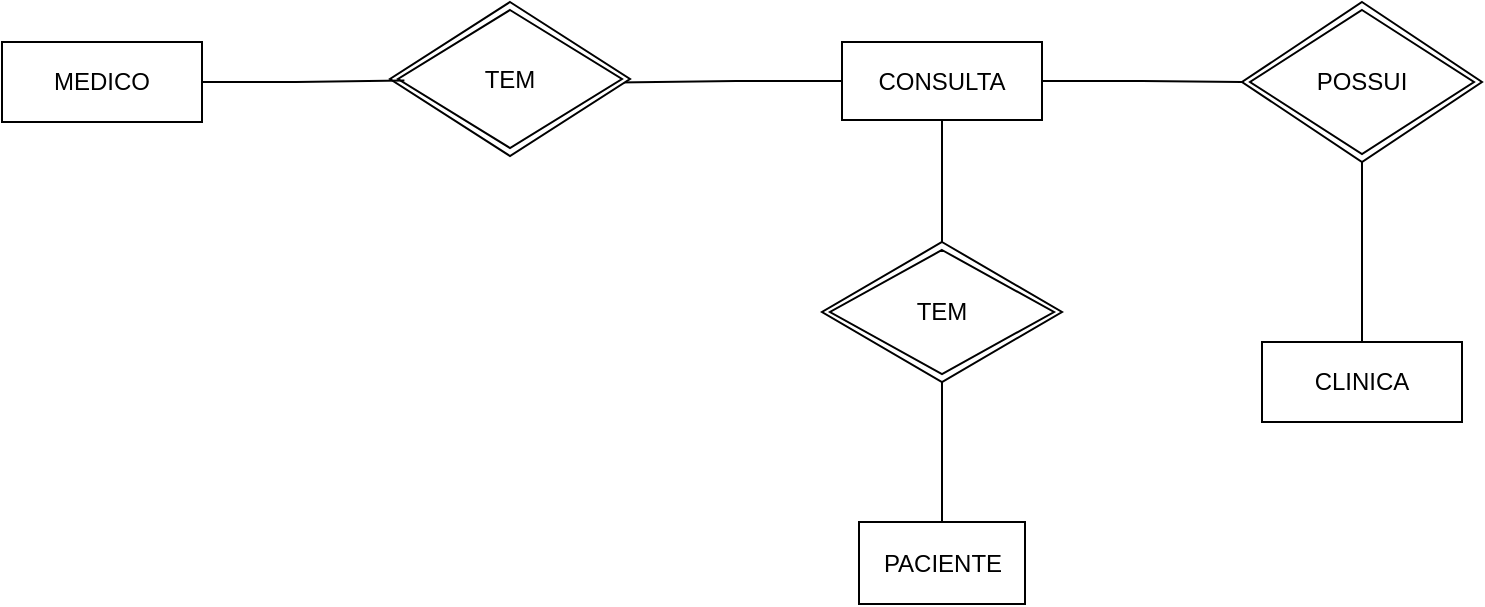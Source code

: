 <mxfile version="28.1.1" pages="3">
  <diagram name="Página-1" id="L3DvBP51TYQ-xOSv8rFj">
    <mxGraphModel dx="1042" dy="562" grid="1" gridSize="10" guides="1" tooltips="1" connect="1" arrows="1" fold="1" page="1" pageScale="1" pageWidth="827" pageHeight="1169" math="0" shadow="0">
      <root>
        <mxCell id="0" />
        <mxCell id="1" parent="0" />
        <mxCell id="EgsbApx6NEGk2cv3uZK1-1" value="MEDICO" style="whiteSpace=wrap;html=1;align=center;" vertex="1" parent="1">
          <mxGeometry x="40" y="40" width="100" height="40" as="geometry" />
        </mxCell>
        <mxCell id="EgsbApx6NEGk2cv3uZK1-16" style="edgeStyle=orthogonalEdgeStyle;rounded=0;orthogonalLoop=1;jettySize=auto;html=1;entryX=0.947;entryY=0.522;entryDx=0;entryDy=0;entryPerimeter=0;endArrow=none;endFill=0;" edge="1" parent="1" source="EgsbApx6NEGk2cv3uZK1-2" target="EgsbApx6NEGk2cv3uZK1-6">
          <mxGeometry relative="1" as="geometry">
            <mxPoint x="360" y="59" as="targetPoint" />
          </mxGeometry>
        </mxCell>
        <mxCell id="EgsbApx6NEGk2cv3uZK1-17" style="edgeStyle=orthogonalEdgeStyle;rounded=0;orthogonalLoop=1;jettySize=auto;html=1;entryX=0.5;entryY=0;entryDx=0;entryDy=0;endArrow=none;endFill=0;" edge="1" parent="1" source="EgsbApx6NEGk2cv3uZK1-2" target="EgsbApx6NEGk2cv3uZK1-7">
          <mxGeometry relative="1" as="geometry" />
        </mxCell>
        <mxCell id="EgsbApx6NEGk2cv3uZK1-19" style="edgeStyle=orthogonalEdgeStyle;rounded=0;orthogonalLoop=1;jettySize=auto;html=1;endArrow=none;endFill=0;" edge="1" parent="1" source="EgsbApx6NEGk2cv3uZK1-2" target="EgsbApx6NEGk2cv3uZK1-5">
          <mxGeometry relative="1" as="geometry" />
        </mxCell>
        <mxCell id="EgsbApx6NEGk2cv3uZK1-2" value="CONSULTA" style="whiteSpace=wrap;html=1;align=center;" vertex="1" parent="1">
          <mxGeometry x="460" y="40" width="100" height="39" as="geometry" />
        </mxCell>
        <mxCell id="EgsbApx6NEGk2cv3uZK1-3" value="PACIENTE" style="whiteSpace=wrap;html=1;align=center;" vertex="1" parent="1">
          <mxGeometry x="468.5" y="280" width="83" height="41" as="geometry" />
        </mxCell>
        <mxCell id="EgsbApx6NEGk2cv3uZK1-20" style="edgeStyle=orthogonalEdgeStyle;rounded=0;orthogonalLoop=1;jettySize=auto;html=1;entryX=0.5;entryY=1;entryDx=0;entryDy=0;endArrow=none;endFill=0;" edge="1" parent="1" source="EgsbApx6NEGk2cv3uZK1-4" target="EgsbApx6NEGk2cv3uZK1-5">
          <mxGeometry relative="1" as="geometry" />
        </mxCell>
        <mxCell id="EgsbApx6NEGk2cv3uZK1-4" value="CLINICA" style="whiteSpace=wrap;html=1;align=center;" vertex="1" parent="1">
          <mxGeometry x="670" y="190" width="100" height="40" as="geometry" />
        </mxCell>
        <mxCell id="EgsbApx6NEGk2cv3uZK1-5" value="POSSUI" style="shape=rhombus;double=1;perimeter=rhombusPerimeter;whiteSpace=wrap;html=1;align=center;" vertex="1" parent="1">
          <mxGeometry x="660" y="20" width="120" height="80" as="geometry" />
        </mxCell>
        <mxCell id="EgsbApx6NEGk2cv3uZK1-6" value="TEM" style="shape=rhombus;double=1;perimeter=rhombusPerimeter;whiteSpace=wrap;html=1;align=center;" vertex="1" parent="1">
          <mxGeometry x="234" y="20" width="120" height="77" as="geometry" />
        </mxCell>
        <mxCell id="EgsbApx6NEGk2cv3uZK1-18" style="edgeStyle=orthogonalEdgeStyle;rounded=0;orthogonalLoop=1;jettySize=auto;html=1;entryX=0.5;entryY=0;entryDx=0;entryDy=0;endArrow=none;endFill=0;" edge="1" parent="1" source="EgsbApx6NEGk2cv3uZK1-7" target="EgsbApx6NEGk2cv3uZK1-3">
          <mxGeometry relative="1" as="geometry" />
        </mxCell>
        <mxCell id="EgsbApx6NEGk2cv3uZK1-7" value="TEM" style="shape=rhombus;double=1;perimeter=rhombusPerimeter;whiteSpace=wrap;html=1;align=center;" vertex="1" parent="1">
          <mxGeometry x="450" y="140" width="120" height="70" as="geometry" />
        </mxCell>
        <mxCell id="EgsbApx6NEGk2cv3uZK1-14" style="edgeStyle=orthogonalEdgeStyle;rounded=0;orthogonalLoop=1;jettySize=auto;html=1;entryX=0.06;entryY=0.51;entryDx=0;entryDy=0;entryPerimeter=0;endArrow=none;endFill=0;" edge="1" parent="1" source="EgsbApx6NEGk2cv3uZK1-1" target="EgsbApx6NEGk2cv3uZK1-6">
          <mxGeometry relative="1" as="geometry" />
        </mxCell>
      </root>
    </mxGraphModel>
  </diagram>
  <diagram id="3d0Hmah7cJuIOWMs8n7e" name="Página-2">
    <mxGraphModel dx="1042" dy="562" grid="1" gridSize="10" guides="1" tooltips="1" connect="1" arrows="1" fold="1" page="1" pageScale="1" pageWidth="827" pageHeight="1169" math="0" shadow="0">
      <root>
        <mxCell id="0" />
        <mxCell id="1" parent="0" />
        <mxCell id="kbJ7iS7NBEXP9L_ssSHj-7" style="edgeStyle=orthogonalEdgeStyle;rounded=0;orthogonalLoop=1;jettySize=auto;html=1;entryX=0.5;entryY=0;entryDx=0;entryDy=0;endArrow=none;endFill=0;" edge="1" parent="1" source="kbJ7iS7NBEXP9L_ssSHj-1" target="kbJ7iS7NBEXP9L_ssSHj-6">
          <mxGeometry relative="1" as="geometry" />
        </mxCell>
        <mxCell id="kbJ7iS7NBEXP9L_ssSHj-1" value="CLIENTE" style="whiteSpace=wrap;html=1;align=center;" vertex="1" parent="1">
          <mxGeometry x="270" y="217.5" width="100" height="43" as="geometry" />
        </mxCell>
        <mxCell id="kbJ7iS7NBEXP9L_ssSHj-23" style="edgeStyle=orthogonalEdgeStyle;rounded=0;orthogonalLoop=1;jettySize=auto;html=1;endArrow=none;endFill=0;" edge="1" parent="1" source="kbJ7iS7NBEXP9L_ssSHj-2" target="kbJ7iS7NBEXP9L_ssSHj-22">
          <mxGeometry relative="1" as="geometry" />
        </mxCell>
        <mxCell id="kbJ7iS7NBEXP9L_ssSHj-2" value="PRODUTO" style="whiteSpace=wrap;html=1;align=center;" vertex="1" parent="1">
          <mxGeometry x="698" y="360" width="100" height="40" as="geometry" />
        </mxCell>
        <mxCell id="kbJ7iS7NBEXP9L_ssSHj-30" style="edgeStyle=orthogonalEdgeStyle;rounded=0;orthogonalLoop=1;jettySize=auto;html=1;entryX=0.5;entryY=1;entryDx=0;entryDy=0;endArrow=none;endFill=0;" edge="1" parent="1" source="kbJ7iS7NBEXP9L_ssSHj-3" target="kbJ7iS7NBEXP9L_ssSHj-18">
          <mxGeometry relative="1" as="geometry">
            <mxPoint x="100" y="440" as="targetPoint" />
          </mxGeometry>
        </mxCell>
        <mxCell id="kbJ7iS7NBEXP9L_ssSHj-3" value="PEDIDO" style="whiteSpace=wrap;html=1;align=center;" vertex="1" parent="1">
          <mxGeometry x="270" y="540" width="100" height="45" as="geometry" />
        </mxCell>
        <mxCell id="kbJ7iS7NBEXP9L_ssSHj-4" value="ITEM_DO_PEDIDO" style="whiteSpace=wrap;html=1;align=center;" vertex="1" parent="1">
          <mxGeometry x="450" y="387.5" width="130" height="40" as="geometry" />
        </mxCell>
        <mxCell id="kbJ7iS7NBEXP9L_ssSHj-5" value="PAGAMENTO" style="whiteSpace=wrap;html=1;align=center;" vertex="1" parent="1">
          <mxGeometry x="698" y="542.5" width="100" height="40" as="geometry" />
        </mxCell>
        <mxCell id="kbJ7iS7NBEXP9L_ssSHj-8" style="edgeStyle=orthogonalEdgeStyle;rounded=0;orthogonalLoop=1;jettySize=auto;html=1;entryX=0.5;entryY=0;entryDx=0;entryDy=0;endArrow=none;endFill=0;" edge="1" parent="1" source="kbJ7iS7NBEXP9L_ssSHj-6" target="kbJ7iS7NBEXP9L_ssSHj-3">
          <mxGeometry relative="1" as="geometry" />
        </mxCell>
        <mxCell id="kbJ7iS7NBEXP9L_ssSHj-9" style="edgeStyle=orthogonalEdgeStyle;rounded=0;orthogonalLoop=1;jettySize=auto;html=1;entryX=0;entryY=0.5;entryDx=0;entryDy=0;endArrow=none;endFill=0;" edge="1" parent="1" source="kbJ7iS7NBEXP9L_ssSHj-6" target="kbJ7iS7NBEXP9L_ssSHj-4">
          <mxGeometry relative="1" as="geometry" />
        </mxCell>
        <mxCell id="kbJ7iS7NBEXP9L_ssSHj-6" value="POSSUI" style="shape=rhombus;double=1;perimeter=rhombusPerimeter;whiteSpace=wrap;html=1;align=center;" vertex="1" parent="1">
          <mxGeometry x="260" y="377.5" width="120" height="60" as="geometry" />
        </mxCell>
        <mxCell id="kbJ7iS7NBEXP9L_ssSHj-12" style="edgeStyle=orthogonalEdgeStyle;rounded=0;orthogonalLoop=1;jettySize=auto;html=1;entryX=0;entryY=0.5;entryDx=0;entryDy=0;endArrow=none;endFill=0;" edge="1" parent="1" source="kbJ7iS7NBEXP9L_ssSHj-10" target="kbJ7iS7NBEXP9L_ssSHj-2">
          <mxGeometry relative="1" as="geometry" />
        </mxCell>
        <mxCell id="kbJ7iS7NBEXP9L_ssSHj-27" style="edgeStyle=orthogonalEdgeStyle;rounded=0;orthogonalLoop=1;jettySize=auto;html=1;entryX=0.5;entryY=0;entryDx=0;entryDy=0;endArrow=none;endFill=0;" edge="1" parent="1" source="kbJ7iS7NBEXP9L_ssSHj-10" target="kbJ7iS7NBEXP9L_ssSHj-4">
          <mxGeometry relative="1" as="geometry" />
        </mxCell>
        <mxCell id="kbJ7iS7NBEXP9L_ssSHj-10" value="TEM" style="shape=rhombus;double=1;perimeter=rhombusPerimeter;whiteSpace=wrap;html=1;align=center;" vertex="1" parent="1">
          <mxGeometry x="455" y="200.5" width="120" height="60" as="geometry" />
        </mxCell>
        <mxCell id="kbJ7iS7NBEXP9L_ssSHj-15" style="edgeStyle=orthogonalEdgeStyle;rounded=0;orthogonalLoop=1;jettySize=auto;html=1;entryX=1;entryY=0.5;entryDx=0;entryDy=0;endArrow=none;endFill=0;" edge="1" parent="1" source="kbJ7iS7NBEXP9L_ssSHj-14" target="kbJ7iS7NBEXP9L_ssSHj-3">
          <mxGeometry relative="1" as="geometry" />
        </mxCell>
        <mxCell id="kbJ7iS7NBEXP9L_ssSHj-16" style="edgeStyle=orthogonalEdgeStyle;rounded=0;orthogonalLoop=1;jettySize=auto;html=1;endArrow=none;endFill=0;" edge="1" parent="1" source="kbJ7iS7NBEXP9L_ssSHj-14" target="kbJ7iS7NBEXP9L_ssSHj-5">
          <mxGeometry relative="1" as="geometry" />
        </mxCell>
        <mxCell id="kbJ7iS7NBEXP9L_ssSHj-14" value="TEM" style="shape=rhombus;double=1;perimeter=rhombusPerimeter;whiteSpace=wrap;html=1;align=center;" vertex="1" parent="1">
          <mxGeometry x="475" y="532.5" width="120" height="60" as="geometry" />
        </mxCell>
        <mxCell id="kbJ7iS7NBEXP9L_ssSHj-17" value="CATEGORIA" style="whiteSpace=wrap;html=1;align=center;" vertex="1" parent="1">
          <mxGeometry x="698" y="92.5" width="100" height="40" as="geometry" />
        </mxCell>
        <mxCell id="kbJ7iS7NBEXP9L_ssSHj-18" value="ENDERECO_DE_ENTREGA" style="whiteSpace=wrap;html=1;align=center;" vertex="1" parent="1">
          <mxGeometry x="15" y="400" width="190" height="40" as="geometry" />
        </mxCell>
        <mxCell id="kbJ7iS7NBEXP9L_ssSHj-21" style="edgeStyle=orthogonalEdgeStyle;rounded=0;orthogonalLoop=1;jettySize=auto;html=1;endArrow=none;endFill=0;" edge="1" parent="1" source="kbJ7iS7NBEXP9L_ssSHj-19" target="kbJ7iS7NBEXP9L_ssSHj-18">
          <mxGeometry relative="1" as="geometry" />
        </mxCell>
        <mxCell id="kbJ7iS7NBEXP9L_ssSHj-28" style="edgeStyle=orthogonalEdgeStyle;rounded=0;orthogonalLoop=1;jettySize=auto;html=1;entryX=0;entryY=0.5;entryDx=0;entryDy=0;endArrow=none;endFill=0;" edge="1" parent="1" source="kbJ7iS7NBEXP9L_ssSHj-19" target="kbJ7iS7NBEXP9L_ssSHj-1">
          <mxGeometry relative="1" as="geometry" />
        </mxCell>
        <mxCell id="kbJ7iS7NBEXP9L_ssSHj-19" value="POSSUI" style="shape=rhombus;double=1;perimeter=rhombusPerimeter;whiteSpace=wrap;html=1;align=center;" vertex="1" parent="1">
          <mxGeometry x="50" y="209" width="120" height="60" as="geometry" />
        </mxCell>
        <mxCell id="kbJ7iS7NBEXP9L_ssSHj-31" style="edgeStyle=orthogonalEdgeStyle;rounded=0;orthogonalLoop=1;jettySize=auto;html=1;endArrow=none;endFill=0;" edge="1" parent="1" source="kbJ7iS7NBEXP9L_ssSHj-22" target="kbJ7iS7NBEXP9L_ssSHj-17">
          <mxGeometry relative="1" as="geometry" />
        </mxCell>
        <mxCell id="kbJ7iS7NBEXP9L_ssSHj-22" value="TEM" style="shape=rhombus;double=1;perimeter=rhombusPerimeter;whiteSpace=wrap;html=1;align=center;" vertex="1" parent="1">
          <mxGeometry x="688" y="193" width="120" height="60" as="geometry" />
        </mxCell>
      </root>
    </mxGraphModel>
  </diagram>
  <diagram id="CW4dYzKGc7yGG0cZqXbe" name="Página-3">
    <mxGraphModel dx="1042" dy="562" grid="1" gridSize="10" guides="1" tooltips="1" connect="1" arrows="1" fold="1" page="1" pageScale="1" pageWidth="827" pageHeight="1169" math="0" shadow="0">
      <root>
        <mxCell id="0" />
        <mxCell id="1" parent="0" />
        <mxCell id="iRpo1IHCUcNu_uW5XU9p-1" value="CLIENTE" style="shape=table;startSize=30;container=1;collapsible=1;childLayout=tableLayout;fixedRows=1;rowLines=0;fontStyle=1;align=center;resizeLast=1;html=1;" vertex="1" parent="1">
          <mxGeometry x="40" y="50" width="260" height="220" as="geometry" />
        </mxCell>
        <mxCell id="iRpo1IHCUcNu_uW5XU9p-2" value="" style="shape=tableRow;horizontal=0;startSize=0;swimlaneHead=0;swimlaneBody=0;fillColor=none;collapsible=0;dropTarget=0;points=[[0,0.5],[1,0.5]];portConstraint=eastwest;top=0;left=0;right=0;bottom=1;" vertex="1" parent="iRpo1IHCUcNu_uW5XU9p-1">
          <mxGeometry y="30" width="260" height="40" as="geometry" />
        </mxCell>
        <mxCell id="iRpo1IHCUcNu_uW5XU9p-3" value="PK" style="shape=partialRectangle;connectable=0;fillColor=none;top=0;left=0;bottom=0;right=0;fontStyle=1;overflow=hidden;whiteSpace=wrap;html=1;" vertex="1" parent="iRpo1IHCUcNu_uW5XU9p-2">
          <mxGeometry width="30" height="40" as="geometry">
            <mxRectangle width="30" height="40" as="alternateBounds" />
          </mxGeometry>
        </mxCell>
        <mxCell id="iRpo1IHCUcNu_uW5XU9p-4" value="cliente_id" style="shape=partialRectangle;connectable=0;fillColor=none;top=0;left=0;bottom=0;right=0;align=left;spacingLeft=6;fontStyle=5;overflow=hidden;whiteSpace=wrap;html=1;" vertex="1" parent="iRpo1IHCUcNu_uW5XU9p-2">
          <mxGeometry x="30" width="230" height="40" as="geometry">
            <mxRectangle width="230" height="40" as="alternateBounds" />
          </mxGeometry>
        </mxCell>
        <mxCell id="iRpo1IHCUcNu_uW5XU9p-5" value="" style="shape=tableRow;horizontal=0;startSize=0;swimlaneHead=0;swimlaneBody=0;fillColor=none;collapsible=0;dropTarget=0;points=[[0,0.5],[1,0.5]];portConstraint=eastwest;top=0;left=0;right=0;bottom=0;" vertex="1" parent="iRpo1IHCUcNu_uW5XU9p-1">
          <mxGeometry y="70" width="260" height="30" as="geometry" />
        </mxCell>
        <mxCell id="iRpo1IHCUcNu_uW5XU9p-6" value="" style="shape=partialRectangle;connectable=0;fillColor=none;top=0;left=0;bottom=0;right=0;editable=1;overflow=hidden;whiteSpace=wrap;html=1;" vertex="1" parent="iRpo1IHCUcNu_uW5XU9p-5">
          <mxGeometry width="30" height="30" as="geometry">
            <mxRectangle width="30" height="30" as="alternateBounds" />
          </mxGeometry>
        </mxCell>
        <mxCell id="iRpo1IHCUcNu_uW5XU9p-7" value="nome_completo" style="shape=partialRectangle;connectable=0;fillColor=none;top=0;left=0;bottom=0;right=0;align=left;spacingLeft=6;overflow=hidden;whiteSpace=wrap;html=1;" vertex="1" parent="iRpo1IHCUcNu_uW5XU9p-5">
          <mxGeometry x="30" width="230" height="30" as="geometry">
            <mxRectangle width="230" height="30" as="alternateBounds" />
          </mxGeometry>
        </mxCell>
        <mxCell id="iRpo1IHCUcNu_uW5XU9p-8" value="" style="shape=tableRow;horizontal=0;startSize=0;swimlaneHead=0;swimlaneBody=0;fillColor=none;collapsible=0;dropTarget=0;points=[[0,0.5],[1,0.5]];portConstraint=eastwest;top=0;left=0;right=0;bottom=0;" vertex="1" parent="iRpo1IHCUcNu_uW5XU9p-1">
          <mxGeometry y="100" width="260" height="30" as="geometry" />
        </mxCell>
        <mxCell id="iRpo1IHCUcNu_uW5XU9p-9" value="" style="shape=partialRectangle;connectable=0;fillColor=none;top=0;left=0;bottom=0;right=0;editable=1;overflow=hidden;whiteSpace=wrap;html=1;" vertex="1" parent="iRpo1IHCUcNu_uW5XU9p-8">
          <mxGeometry width="30" height="30" as="geometry">
            <mxRectangle width="30" height="30" as="alternateBounds" />
          </mxGeometry>
        </mxCell>
        <mxCell id="iRpo1IHCUcNu_uW5XU9p-10" value="email" style="shape=partialRectangle;connectable=0;fillColor=none;top=0;left=0;bottom=0;right=0;align=left;spacingLeft=6;overflow=hidden;whiteSpace=wrap;html=1;" vertex="1" parent="iRpo1IHCUcNu_uW5XU9p-8">
          <mxGeometry x="30" width="230" height="30" as="geometry">
            <mxRectangle width="230" height="30" as="alternateBounds" />
          </mxGeometry>
        </mxCell>
        <mxCell id="iRpo1IHCUcNu_uW5XU9p-11" value="" style="shape=tableRow;horizontal=0;startSize=0;swimlaneHead=0;swimlaneBody=0;fillColor=none;collapsible=0;dropTarget=0;points=[[0,0.5],[1,0.5]];portConstraint=eastwest;top=0;left=0;right=0;bottom=0;" vertex="1" parent="iRpo1IHCUcNu_uW5XU9p-1">
          <mxGeometry y="130" width="260" height="30" as="geometry" />
        </mxCell>
        <mxCell id="iRpo1IHCUcNu_uW5XU9p-12" value="" style="shape=partialRectangle;connectable=0;fillColor=none;top=0;left=0;bottom=0;right=0;editable=1;overflow=hidden;whiteSpace=wrap;html=1;" vertex="1" parent="iRpo1IHCUcNu_uW5XU9p-11">
          <mxGeometry width="30" height="30" as="geometry">
            <mxRectangle width="30" height="30" as="alternateBounds" />
          </mxGeometry>
        </mxCell>
        <mxCell id="iRpo1IHCUcNu_uW5XU9p-13" value="senha" style="shape=partialRectangle;connectable=0;fillColor=none;top=0;left=0;bottom=0;right=0;align=left;spacingLeft=6;overflow=hidden;whiteSpace=wrap;html=1;" vertex="1" parent="iRpo1IHCUcNu_uW5XU9p-11">
          <mxGeometry x="30" width="230" height="30" as="geometry">
            <mxRectangle width="230" height="30" as="alternateBounds" />
          </mxGeometry>
        </mxCell>
        <mxCell id="0ildoNA5eI5N0oJXUpCc-26" value="" style="shape=tableRow;horizontal=0;startSize=0;swimlaneHead=0;swimlaneBody=0;fillColor=none;collapsible=0;dropTarget=0;points=[[0,0.5],[1,0.5]];portConstraint=eastwest;top=0;left=0;right=0;bottom=0;" vertex="1" parent="iRpo1IHCUcNu_uW5XU9p-1">
          <mxGeometry y="160" width="260" height="30" as="geometry" />
        </mxCell>
        <mxCell id="0ildoNA5eI5N0oJXUpCc-27" value="" style="shape=partialRectangle;connectable=0;fillColor=none;top=0;left=0;bottom=0;right=0;editable=1;overflow=hidden;whiteSpace=wrap;html=1;" vertex="1" parent="0ildoNA5eI5N0oJXUpCc-26">
          <mxGeometry width="30" height="30" as="geometry">
            <mxRectangle width="30" height="30" as="alternateBounds" />
          </mxGeometry>
        </mxCell>
        <mxCell id="0ildoNA5eI5N0oJXUpCc-28" value="telefone" style="shape=partialRectangle;connectable=0;fillColor=none;top=0;left=0;bottom=0;right=0;align=left;spacingLeft=6;overflow=hidden;whiteSpace=wrap;html=1;" vertex="1" parent="0ildoNA5eI5N0oJXUpCc-26">
          <mxGeometry x="30" width="230" height="30" as="geometry">
            <mxRectangle width="230" height="30" as="alternateBounds" />
          </mxGeometry>
        </mxCell>
        <mxCell id="0ildoNA5eI5N0oJXUpCc-29" value="" style="shape=tableRow;horizontal=0;startSize=0;swimlaneHead=0;swimlaneBody=0;fillColor=none;collapsible=0;dropTarget=0;points=[[0,0.5],[1,0.5]];portConstraint=eastwest;top=0;left=0;right=0;bottom=0;" vertex="1" parent="iRpo1IHCUcNu_uW5XU9p-1">
          <mxGeometry y="190" width="260" height="30" as="geometry" />
        </mxCell>
        <mxCell id="0ildoNA5eI5N0oJXUpCc-30" value="" style="shape=partialRectangle;connectable=0;fillColor=none;top=0;left=0;bottom=0;right=0;editable=1;overflow=hidden;whiteSpace=wrap;html=1;" vertex="1" parent="0ildoNA5eI5N0oJXUpCc-29">
          <mxGeometry width="30" height="30" as="geometry">
            <mxRectangle width="30" height="30" as="alternateBounds" />
          </mxGeometry>
        </mxCell>
        <mxCell id="0ildoNA5eI5N0oJXUpCc-31" value="data_cadastro" style="shape=partialRectangle;connectable=0;fillColor=none;top=0;left=0;bottom=0;right=0;align=left;spacingLeft=6;overflow=hidden;whiteSpace=wrap;html=1;" vertex="1" parent="0ildoNA5eI5N0oJXUpCc-29">
          <mxGeometry x="30" width="230" height="30" as="geometry">
            <mxRectangle width="230" height="30" as="alternateBounds" />
          </mxGeometry>
        </mxCell>
        <mxCell id="0ildoNA5eI5N0oJXUpCc-35" value="PRODUTO" style="shape=table;startSize=30;container=1;collapsible=1;childLayout=tableLayout;fixedRows=1;rowLines=0;fontStyle=1;align=center;resizeLast=1;html=1;" vertex="1" parent="1">
          <mxGeometry x="470" y="50" width="260" height="220" as="geometry" />
        </mxCell>
        <mxCell id="0ildoNA5eI5N0oJXUpCc-36" value="" style="shape=tableRow;horizontal=0;startSize=0;swimlaneHead=0;swimlaneBody=0;fillColor=none;collapsible=0;dropTarget=0;points=[[0,0.5],[1,0.5]];portConstraint=eastwest;top=0;left=0;right=0;bottom=1;" vertex="1" parent="0ildoNA5eI5N0oJXUpCc-35">
          <mxGeometry y="30" width="260" height="40" as="geometry" />
        </mxCell>
        <mxCell id="0ildoNA5eI5N0oJXUpCc-37" value="PK" style="shape=partialRectangle;connectable=0;fillColor=none;top=0;left=0;bottom=0;right=0;fontStyle=1;overflow=hidden;whiteSpace=wrap;html=1;" vertex="1" parent="0ildoNA5eI5N0oJXUpCc-36">
          <mxGeometry width="30" height="40" as="geometry">
            <mxRectangle width="30" height="40" as="alternateBounds" />
          </mxGeometry>
        </mxCell>
        <mxCell id="0ildoNA5eI5N0oJXUpCc-38" value="produto_id" style="shape=partialRectangle;connectable=0;fillColor=none;top=0;left=0;bottom=0;right=0;align=left;spacingLeft=6;fontStyle=5;overflow=hidden;whiteSpace=wrap;html=1;" vertex="1" parent="0ildoNA5eI5N0oJXUpCc-36">
          <mxGeometry x="30" width="230" height="40" as="geometry">
            <mxRectangle width="230" height="40" as="alternateBounds" />
          </mxGeometry>
        </mxCell>
        <mxCell id="0ildoNA5eI5N0oJXUpCc-39" value="" style="shape=tableRow;horizontal=0;startSize=0;swimlaneHead=0;swimlaneBody=0;fillColor=none;collapsible=0;dropTarget=0;points=[[0,0.5],[1,0.5]];portConstraint=eastwest;top=0;left=0;right=0;bottom=0;" vertex="1" parent="0ildoNA5eI5N0oJXUpCc-35">
          <mxGeometry y="70" width="260" height="30" as="geometry" />
        </mxCell>
        <mxCell id="0ildoNA5eI5N0oJXUpCc-40" value="" style="shape=partialRectangle;connectable=0;fillColor=none;top=0;left=0;bottom=0;right=0;editable=1;overflow=hidden;whiteSpace=wrap;html=1;" vertex="1" parent="0ildoNA5eI5N0oJXUpCc-39">
          <mxGeometry width="30" height="30" as="geometry">
            <mxRectangle width="30" height="30" as="alternateBounds" />
          </mxGeometry>
        </mxCell>
        <mxCell id="0ildoNA5eI5N0oJXUpCc-41" value="nome_produto" style="shape=partialRectangle;connectable=0;fillColor=none;top=0;left=0;bottom=0;right=0;align=left;spacingLeft=6;overflow=hidden;whiteSpace=wrap;html=1;" vertex="1" parent="0ildoNA5eI5N0oJXUpCc-39">
          <mxGeometry x="30" width="230" height="30" as="geometry">
            <mxRectangle width="230" height="30" as="alternateBounds" />
          </mxGeometry>
        </mxCell>
        <mxCell id="0ildoNA5eI5N0oJXUpCc-42" value="" style="shape=tableRow;horizontal=0;startSize=0;swimlaneHead=0;swimlaneBody=0;fillColor=none;collapsible=0;dropTarget=0;points=[[0,0.5],[1,0.5]];portConstraint=eastwest;top=0;left=0;right=0;bottom=0;" vertex="1" parent="0ildoNA5eI5N0oJXUpCc-35">
          <mxGeometry y="100" width="260" height="30" as="geometry" />
        </mxCell>
        <mxCell id="0ildoNA5eI5N0oJXUpCc-43" value="" style="shape=partialRectangle;connectable=0;fillColor=none;top=0;left=0;bottom=0;right=0;editable=1;overflow=hidden;whiteSpace=wrap;html=1;" vertex="1" parent="0ildoNA5eI5N0oJXUpCc-42">
          <mxGeometry width="30" height="30" as="geometry">
            <mxRectangle width="30" height="30" as="alternateBounds" />
          </mxGeometry>
        </mxCell>
        <mxCell id="0ildoNA5eI5N0oJXUpCc-44" value="descricao" style="shape=partialRectangle;connectable=0;fillColor=none;top=0;left=0;bottom=0;right=0;align=left;spacingLeft=6;overflow=hidden;whiteSpace=wrap;html=1;" vertex="1" parent="0ildoNA5eI5N0oJXUpCc-42">
          <mxGeometry x="30" width="230" height="30" as="geometry">
            <mxRectangle width="230" height="30" as="alternateBounds" />
          </mxGeometry>
        </mxCell>
        <mxCell id="0ildoNA5eI5N0oJXUpCc-45" value="" style="shape=tableRow;horizontal=0;startSize=0;swimlaneHead=0;swimlaneBody=0;fillColor=none;collapsible=0;dropTarget=0;points=[[0,0.5],[1,0.5]];portConstraint=eastwest;top=0;left=0;right=0;bottom=0;" vertex="1" parent="0ildoNA5eI5N0oJXUpCc-35">
          <mxGeometry y="130" width="260" height="30" as="geometry" />
        </mxCell>
        <mxCell id="0ildoNA5eI5N0oJXUpCc-46" value="" style="shape=partialRectangle;connectable=0;fillColor=none;top=0;left=0;bottom=0;right=0;editable=1;overflow=hidden;whiteSpace=wrap;html=1;" vertex="1" parent="0ildoNA5eI5N0oJXUpCc-45">
          <mxGeometry width="30" height="30" as="geometry">
            <mxRectangle width="30" height="30" as="alternateBounds" />
          </mxGeometry>
        </mxCell>
        <mxCell id="0ildoNA5eI5N0oJXUpCc-47" value="preco" style="shape=partialRectangle;connectable=0;fillColor=none;top=0;left=0;bottom=0;right=0;align=left;spacingLeft=6;overflow=hidden;whiteSpace=wrap;html=1;" vertex="1" parent="0ildoNA5eI5N0oJXUpCc-45">
          <mxGeometry x="30" width="230" height="30" as="geometry">
            <mxRectangle width="230" height="30" as="alternateBounds" />
          </mxGeometry>
        </mxCell>
        <mxCell id="0ildoNA5eI5N0oJXUpCc-48" value="" style="shape=tableRow;horizontal=0;startSize=0;swimlaneHead=0;swimlaneBody=0;fillColor=none;collapsible=0;dropTarget=0;points=[[0,0.5],[1,0.5]];portConstraint=eastwest;top=0;left=0;right=0;bottom=0;" vertex="1" parent="0ildoNA5eI5N0oJXUpCc-35">
          <mxGeometry y="160" width="260" height="30" as="geometry" />
        </mxCell>
        <mxCell id="0ildoNA5eI5N0oJXUpCc-49" value="" style="shape=partialRectangle;connectable=0;fillColor=none;top=0;left=0;bottom=0;right=0;editable=1;overflow=hidden;whiteSpace=wrap;html=1;" vertex="1" parent="0ildoNA5eI5N0oJXUpCc-48">
          <mxGeometry width="30" height="30" as="geometry">
            <mxRectangle width="30" height="30" as="alternateBounds" />
          </mxGeometry>
        </mxCell>
        <mxCell id="0ildoNA5eI5N0oJXUpCc-50" value="estoque_disponivel" style="shape=partialRectangle;connectable=0;fillColor=none;top=0;left=0;bottom=0;right=0;align=left;spacingLeft=6;overflow=hidden;whiteSpace=wrap;html=1;" vertex="1" parent="0ildoNA5eI5N0oJXUpCc-48">
          <mxGeometry x="30" width="230" height="30" as="geometry">
            <mxRectangle width="230" height="30" as="alternateBounds" />
          </mxGeometry>
        </mxCell>
        <mxCell id="0ildoNA5eI5N0oJXUpCc-51" value="" style="shape=tableRow;horizontal=0;startSize=0;swimlaneHead=0;swimlaneBody=0;fillColor=none;collapsible=0;dropTarget=0;points=[[0,0.5],[1,0.5]];portConstraint=eastwest;top=0;left=0;right=0;bottom=0;" vertex="1" parent="0ildoNA5eI5N0oJXUpCc-35">
          <mxGeometry y="190" width="260" height="30" as="geometry" />
        </mxCell>
        <mxCell id="0ildoNA5eI5N0oJXUpCc-52" value="" style="shape=partialRectangle;connectable=0;fillColor=none;top=0;left=0;bottom=0;right=0;editable=1;overflow=hidden;whiteSpace=wrap;html=1;" vertex="1" parent="0ildoNA5eI5N0oJXUpCc-51">
          <mxGeometry width="30" height="30" as="geometry">
            <mxRectangle width="30" height="30" as="alternateBounds" />
          </mxGeometry>
        </mxCell>
        <mxCell id="0ildoNA5eI5N0oJXUpCc-53" value="imagem_url" style="shape=partialRectangle;connectable=0;fillColor=none;top=0;left=0;bottom=0;right=0;align=left;spacingLeft=6;overflow=hidden;whiteSpace=wrap;html=1;" vertex="1" parent="0ildoNA5eI5N0oJXUpCc-51">
          <mxGeometry x="30" width="230" height="30" as="geometry">
            <mxRectangle width="230" height="30" as="alternateBounds" />
          </mxGeometry>
        </mxCell>
        <mxCell id="idt3Gsu_gTbjwY587gAG-89" value="PEDIDO" style="shape=table;startSize=30;container=1;collapsible=1;childLayout=tableLayout;fixedRows=1;rowLines=0;fontStyle=1;align=center;resizeLast=1;html=1;whiteSpace=wrap;" vertex="1" parent="1">
          <mxGeometry x="40" y="310" width="260" height="180" as="geometry" />
        </mxCell>
        <mxCell id="idt3Gsu_gTbjwY587gAG-90" value="" style="shape=tableRow;horizontal=0;startSize=0;swimlaneHead=0;swimlaneBody=0;fillColor=none;collapsible=0;dropTarget=0;points=[[0,0.5],[1,0.5]];portConstraint=eastwest;top=0;left=0;right=0;bottom=0;html=1;" vertex="1" parent="idt3Gsu_gTbjwY587gAG-89">
          <mxGeometry y="30" width="260" height="30" as="geometry" />
        </mxCell>
        <mxCell id="idt3Gsu_gTbjwY587gAG-91" value="PK" style="shape=partialRectangle;connectable=0;fillColor=none;top=0;left=0;bottom=0;right=0;fontStyle=1;overflow=hidden;html=1;whiteSpace=wrap;" vertex="1" parent="idt3Gsu_gTbjwY587gAG-90">
          <mxGeometry width="60" height="30" as="geometry">
            <mxRectangle width="60" height="30" as="alternateBounds" />
          </mxGeometry>
        </mxCell>
        <mxCell id="idt3Gsu_gTbjwY587gAG-92" value="pedido_id" style="shape=partialRectangle;connectable=0;fillColor=none;top=0;left=0;bottom=0;right=0;align=left;spacingLeft=6;fontStyle=5;overflow=hidden;html=1;whiteSpace=wrap;" vertex="1" parent="idt3Gsu_gTbjwY587gAG-90">
          <mxGeometry x="60" width="200" height="30" as="geometry">
            <mxRectangle width="200" height="30" as="alternateBounds" />
          </mxGeometry>
        </mxCell>
        <mxCell id="idt3Gsu_gTbjwY587gAG-93" value="" style="shape=tableRow;horizontal=0;startSize=0;swimlaneHead=0;swimlaneBody=0;fillColor=none;collapsible=0;dropTarget=0;points=[[0,0.5],[1,0.5]];portConstraint=eastwest;top=0;left=0;right=0;bottom=1;html=1;" vertex="1" parent="idt3Gsu_gTbjwY587gAG-89">
          <mxGeometry y="60" width="260" height="30" as="geometry" />
        </mxCell>
        <mxCell id="idt3Gsu_gTbjwY587gAG-94" value="FK" style="shape=partialRectangle;connectable=0;fillColor=none;top=0;left=0;bottom=0;right=0;fontStyle=1;overflow=hidden;html=1;whiteSpace=wrap;" vertex="1" parent="idt3Gsu_gTbjwY587gAG-93">
          <mxGeometry width="60" height="30" as="geometry">
            <mxRectangle width="60" height="30" as="alternateBounds" />
          </mxGeometry>
        </mxCell>
        <mxCell id="idt3Gsu_gTbjwY587gAG-95" value="cliente_id" style="shape=partialRectangle;connectable=0;fillColor=none;top=0;left=0;bottom=0;right=0;align=left;spacingLeft=6;fontStyle=5;overflow=hidden;html=1;whiteSpace=wrap;" vertex="1" parent="idt3Gsu_gTbjwY587gAG-93">
          <mxGeometry x="60" width="200" height="30" as="geometry">
            <mxRectangle width="200" height="30" as="alternateBounds" />
          </mxGeometry>
        </mxCell>
        <mxCell id="idt3Gsu_gTbjwY587gAG-96" value="" style="shape=tableRow;horizontal=0;startSize=0;swimlaneHead=0;swimlaneBody=0;fillColor=none;collapsible=0;dropTarget=0;points=[[0,0.5],[1,0.5]];portConstraint=eastwest;top=0;left=0;right=0;bottom=0;html=1;" vertex="1" parent="idt3Gsu_gTbjwY587gAG-89">
          <mxGeometry y="90" width="260" height="30" as="geometry" />
        </mxCell>
        <mxCell id="idt3Gsu_gTbjwY587gAG-97" value="" style="shape=partialRectangle;connectable=0;fillColor=none;top=0;left=0;bottom=0;right=0;editable=1;overflow=hidden;html=1;whiteSpace=wrap;" vertex="1" parent="idt3Gsu_gTbjwY587gAG-96">
          <mxGeometry width="60" height="30" as="geometry">
            <mxRectangle width="60" height="30" as="alternateBounds" />
          </mxGeometry>
        </mxCell>
        <mxCell id="idt3Gsu_gTbjwY587gAG-98" value="data_pedido" style="shape=partialRectangle;connectable=0;fillColor=none;top=0;left=0;bottom=0;right=0;align=left;spacingLeft=6;overflow=hidden;html=1;whiteSpace=wrap;" vertex="1" parent="idt3Gsu_gTbjwY587gAG-96">
          <mxGeometry x="60" width="200" height="30" as="geometry">
            <mxRectangle width="200" height="30" as="alternateBounds" />
          </mxGeometry>
        </mxCell>
        <mxCell id="idt3Gsu_gTbjwY587gAG-99" value="" style="shape=tableRow;horizontal=0;startSize=0;swimlaneHead=0;swimlaneBody=0;fillColor=none;collapsible=0;dropTarget=0;points=[[0,0.5],[1,0.5]];portConstraint=eastwest;top=0;left=0;right=0;bottom=0;html=1;" vertex="1" parent="idt3Gsu_gTbjwY587gAG-89">
          <mxGeometry y="120" width="260" height="30" as="geometry" />
        </mxCell>
        <mxCell id="idt3Gsu_gTbjwY587gAG-100" value="" style="shape=partialRectangle;connectable=0;fillColor=none;top=0;left=0;bottom=0;right=0;editable=1;overflow=hidden;html=1;whiteSpace=wrap;" vertex="1" parent="idt3Gsu_gTbjwY587gAG-99">
          <mxGeometry width="60" height="30" as="geometry">
            <mxRectangle width="60" height="30" as="alternateBounds" />
          </mxGeometry>
        </mxCell>
        <mxCell id="idt3Gsu_gTbjwY587gAG-101" value="valor_total" style="shape=partialRectangle;connectable=0;fillColor=none;top=0;left=0;bottom=0;right=0;align=left;spacingLeft=6;overflow=hidden;html=1;whiteSpace=wrap;" vertex="1" parent="idt3Gsu_gTbjwY587gAG-99">
          <mxGeometry x="60" width="200" height="30" as="geometry">
            <mxRectangle width="200" height="30" as="alternateBounds" />
          </mxGeometry>
        </mxCell>
        <mxCell id="idt3Gsu_gTbjwY587gAG-102" value="" style="shape=tableRow;horizontal=0;startSize=0;swimlaneHead=0;swimlaneBody=0;fillColor=none;collapsible=0;dropTarget=0;points=[[0,0.5],[1,0.5]];portConstraint=eastwest;top=0;left=0;right=0;bottom=0;html=1;" vertex="1" parent="idt3Gsu_gTbjwY587gAG-89">
          <mxGeometry y="150" width="260" height="30" as="geometry" />
        </mxCell>
        <mxCell id="idt3Gsu_gTbjwY587gAG-103" value="" style="shape=partialRectangle;connectable=0;fillColor=none;top=0;left=0;bottom=0;right=0;editable=1;overflow=hidden;html=1;whiteSpace=wrap;" vertex="1" parent="idt3Gsu_gTbjwY587gAG-102">
          <mxGeometry width="60" height="30" as="geometry">
            <mxRectangle width="60" height="30" as="alternateBounds" />
          </mxGeometry>
        </mxCell>
        <mxCell id="idt3Gsu_gTbjwY587gAG-104" value="status" style="shape=partialRectangle;connectable=0;fillColor=none;top=0;left=0;bottom=0;right=0;align=left;spacingLeft=6;overflow=hidden;html=1;whiteSpace=wrap;" vertex="1" parent="idt3Gsu_gTbjwY587gAG-102">
          <mxGeometry x="60" width="200" height="30" as="geometry">
            <mxRectangle width="200" height="30" as="alternateBounds" />
          </mxGeometry>
        </mxCell>
      </root>
    </mxGraphModel>
  </diagram>
</mxfile>
